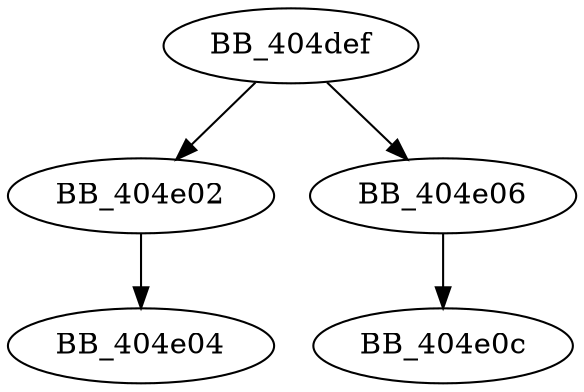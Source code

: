 DiGraph ___crtFlsFree{
BB_404def->BB_404e02
BB_404def->BB_404e06
BB_404e02->BB_404e04
BB_404e06->BB_404e0c
}
